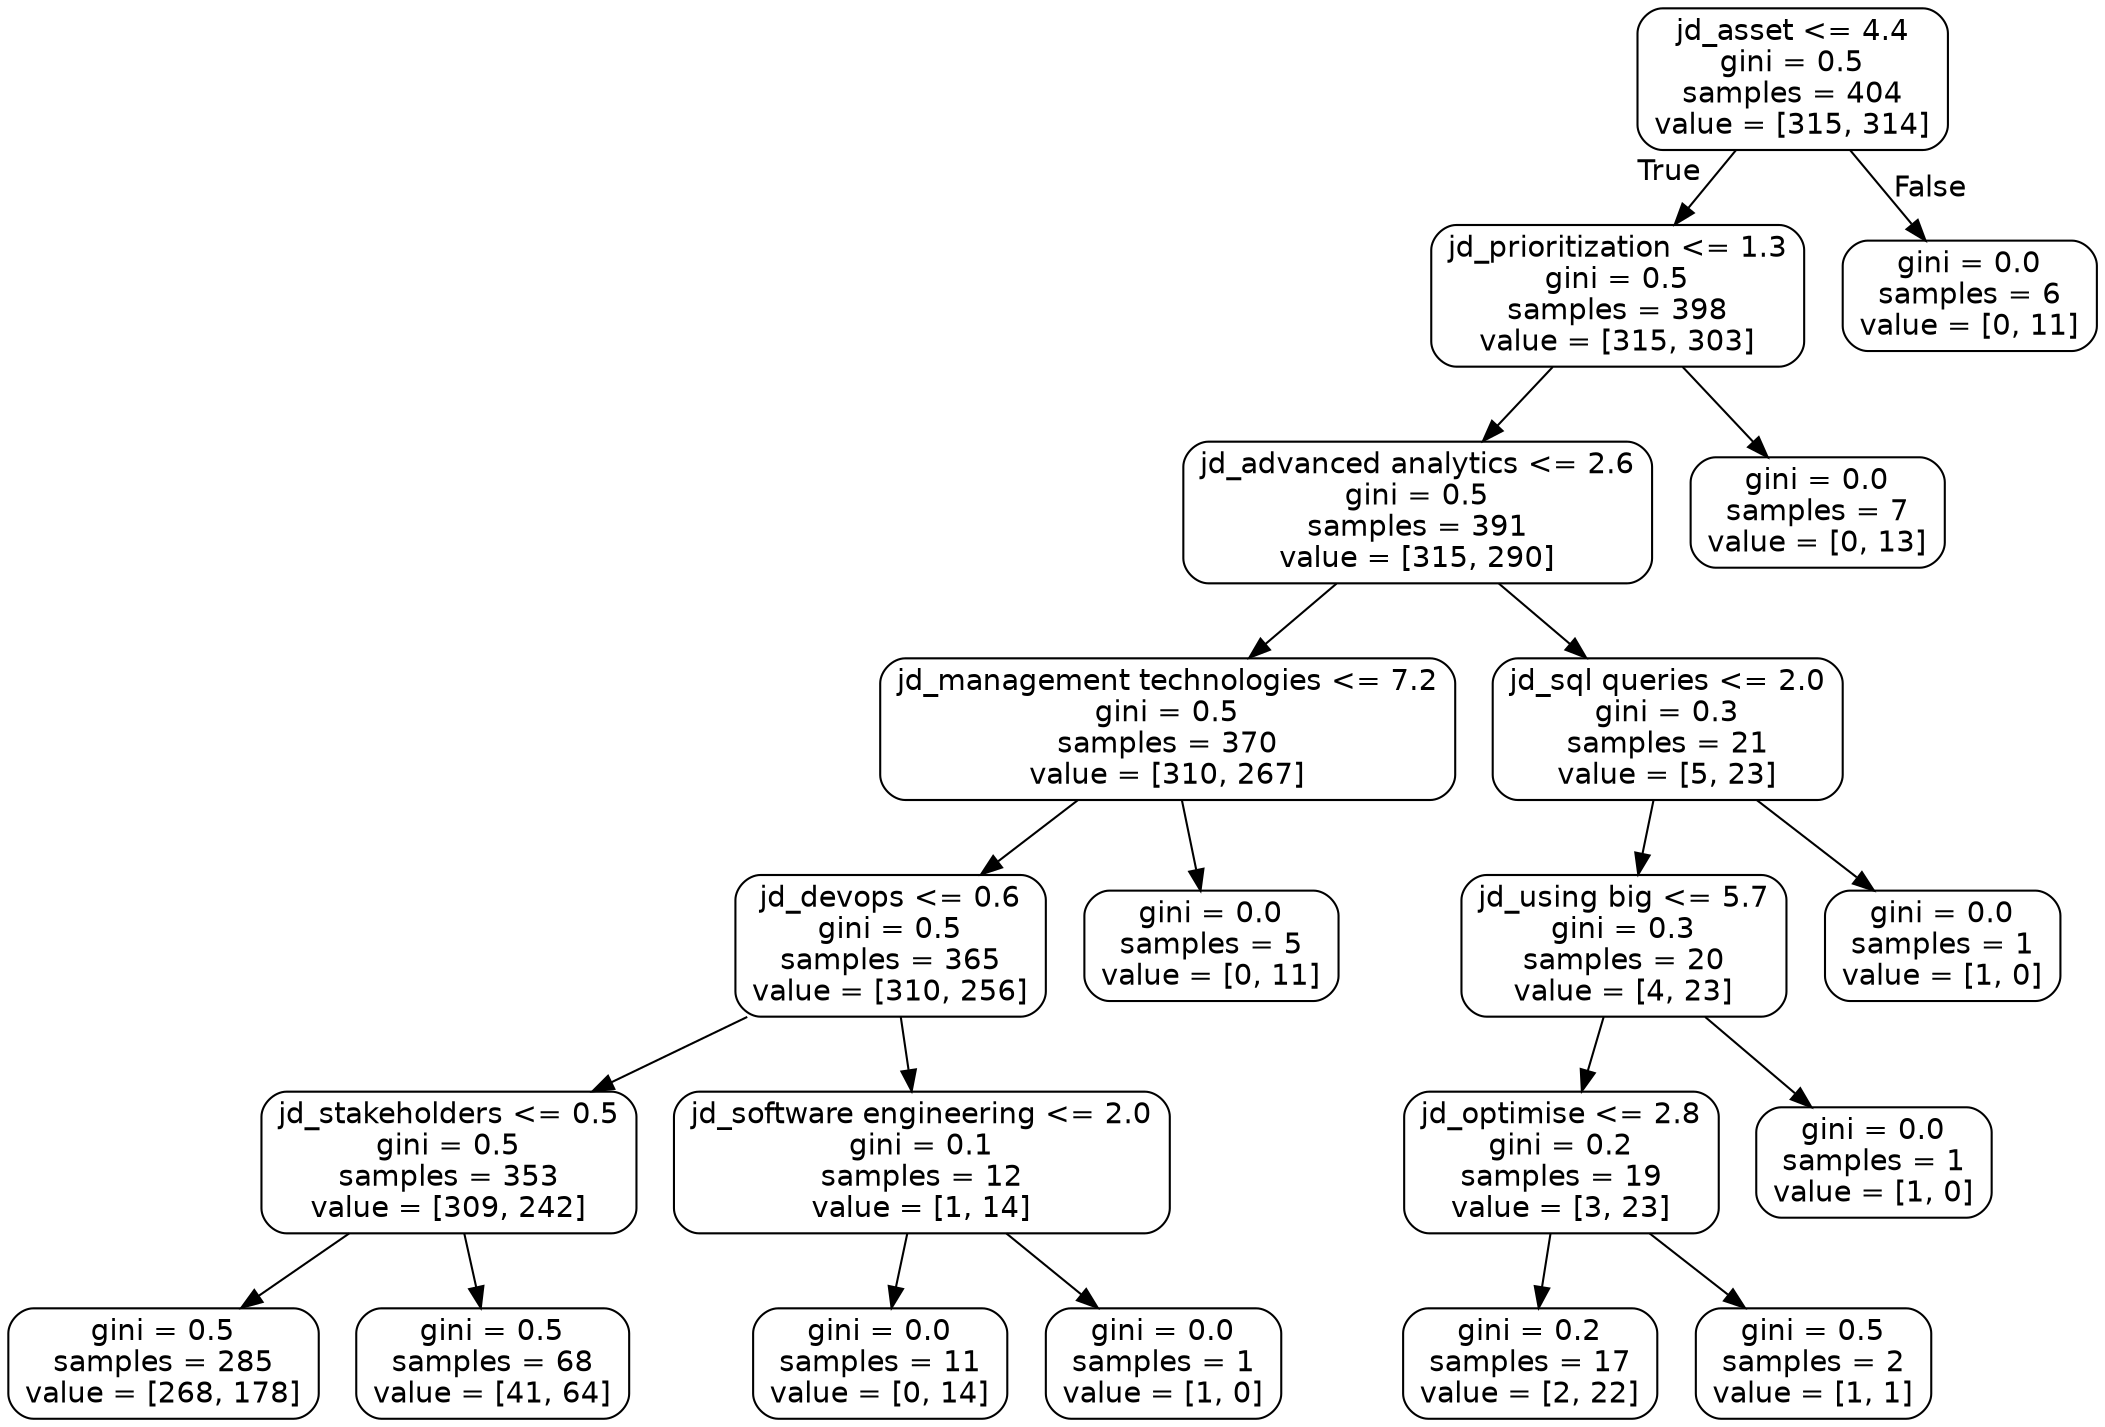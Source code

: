 digraph Tree {
node [shape=box, style="rounded", color="black", fontname=helvetica] ;
edge [fontname=helvetica] ;
0 [label="jd_asset <= 4.4\ngini = 0.5\nsamples = 404\nvalue = [315, 314]"] ;
1 [label="jd_prioritization <= 1.3\ngini = 0.5\nsamples = 398\nvalue = [315, 303]"] ;
0 -> 1 [labeldistance=2.5, labelangle=45, headlabel="True"] ;
2 [label="jd_advanced analytics <= 2.6\ngini = 0.5\nsamples = 391\nvalue = [315, 290]"] ;
1 -> 2 ;
3 [label="jd_management technologies <= 7.2\ngini = 0.5\nsamples = 370\nvalue = [310, 267]"] ;
2 -> 3 ;
4 [label="jd_devops <= 0.6\ngini = 0.5\nsamples = 365\nvalue = [310, 256]"] ;
3 -> 4 ;
5 [label="jd_stakeholders <= 0.5\ngini = 0.5\nsamples = 353\nvalue = [309, 242]"] ;
4 -> 5 ;
6 [label="gini = 0.5\nsamples = 285\nvalue = [268, 178]"] ;
5 -> 6 ;
7 [label="gini = 0.5\nsamples = 68\nvalue = [41, 64]"] ;
5 -> 7 ;
8 [label="jd_software engineering <= 2.0\ngini = 0.1\nsamples = 12\nvalue = [1, 14]"] ;
4 -> 8 ;
9 [label="gini = 0.0\nsamples = 11\nvalue = [0, 14]"] ;
8 -> 9 ;
10 [label="gini = 0.0\nsamples = 1\nvalue = [1, 0]"] ;
8 -> 10 ;
11 [label="gini = 0.0\nsamples = 5\nvalue = [0, 11]"] ;
3 -> 11 ;
12 [label="jd_sql queries <= 2.0\ngini = 0.3\nsamples = 21\nvalue = [5, 23]"] ;
2 -> 12 ;
13 [label="jd_using big <= 5.7\ngini = 0.3\nsamples = 20\nvalue = [4, 23]"] ;
12 -> 13 ;
14 [label="jd_optimise <= 2.8\ngini = 0.2\nsamples = 19\nvalue = [3, 23]"] ;
13 -> 14 ;
15 [label="gini = 0.2\nsamples = 17\nvalue = [2, 22]"] ;
14 -> 15 ;
16 [label="gini = 0.5\nsamples = 2\nvalue = [1, 1]"] ;
14 -> 16 ;
17 [label="gini = 0.0\nsamples = 1\nvalue = [1, 0]"] ;
13 -> 17 ;
18 [label="gini = 0.0\nsamples = 1\nvalue = [1, 0]"] ;
12 -> 18 ;
19 [label="gini = 0.0\nsamples = 7\nvalue = [0, 13]"] ;
1 -> 19 ;
20 [label="gini = 0.0\nsamples = 6\nvalue = [0, 11]"] ;
0 -> 20 [labeldistance=2.5, labelangle=-45, headlabel="False"] ;
}